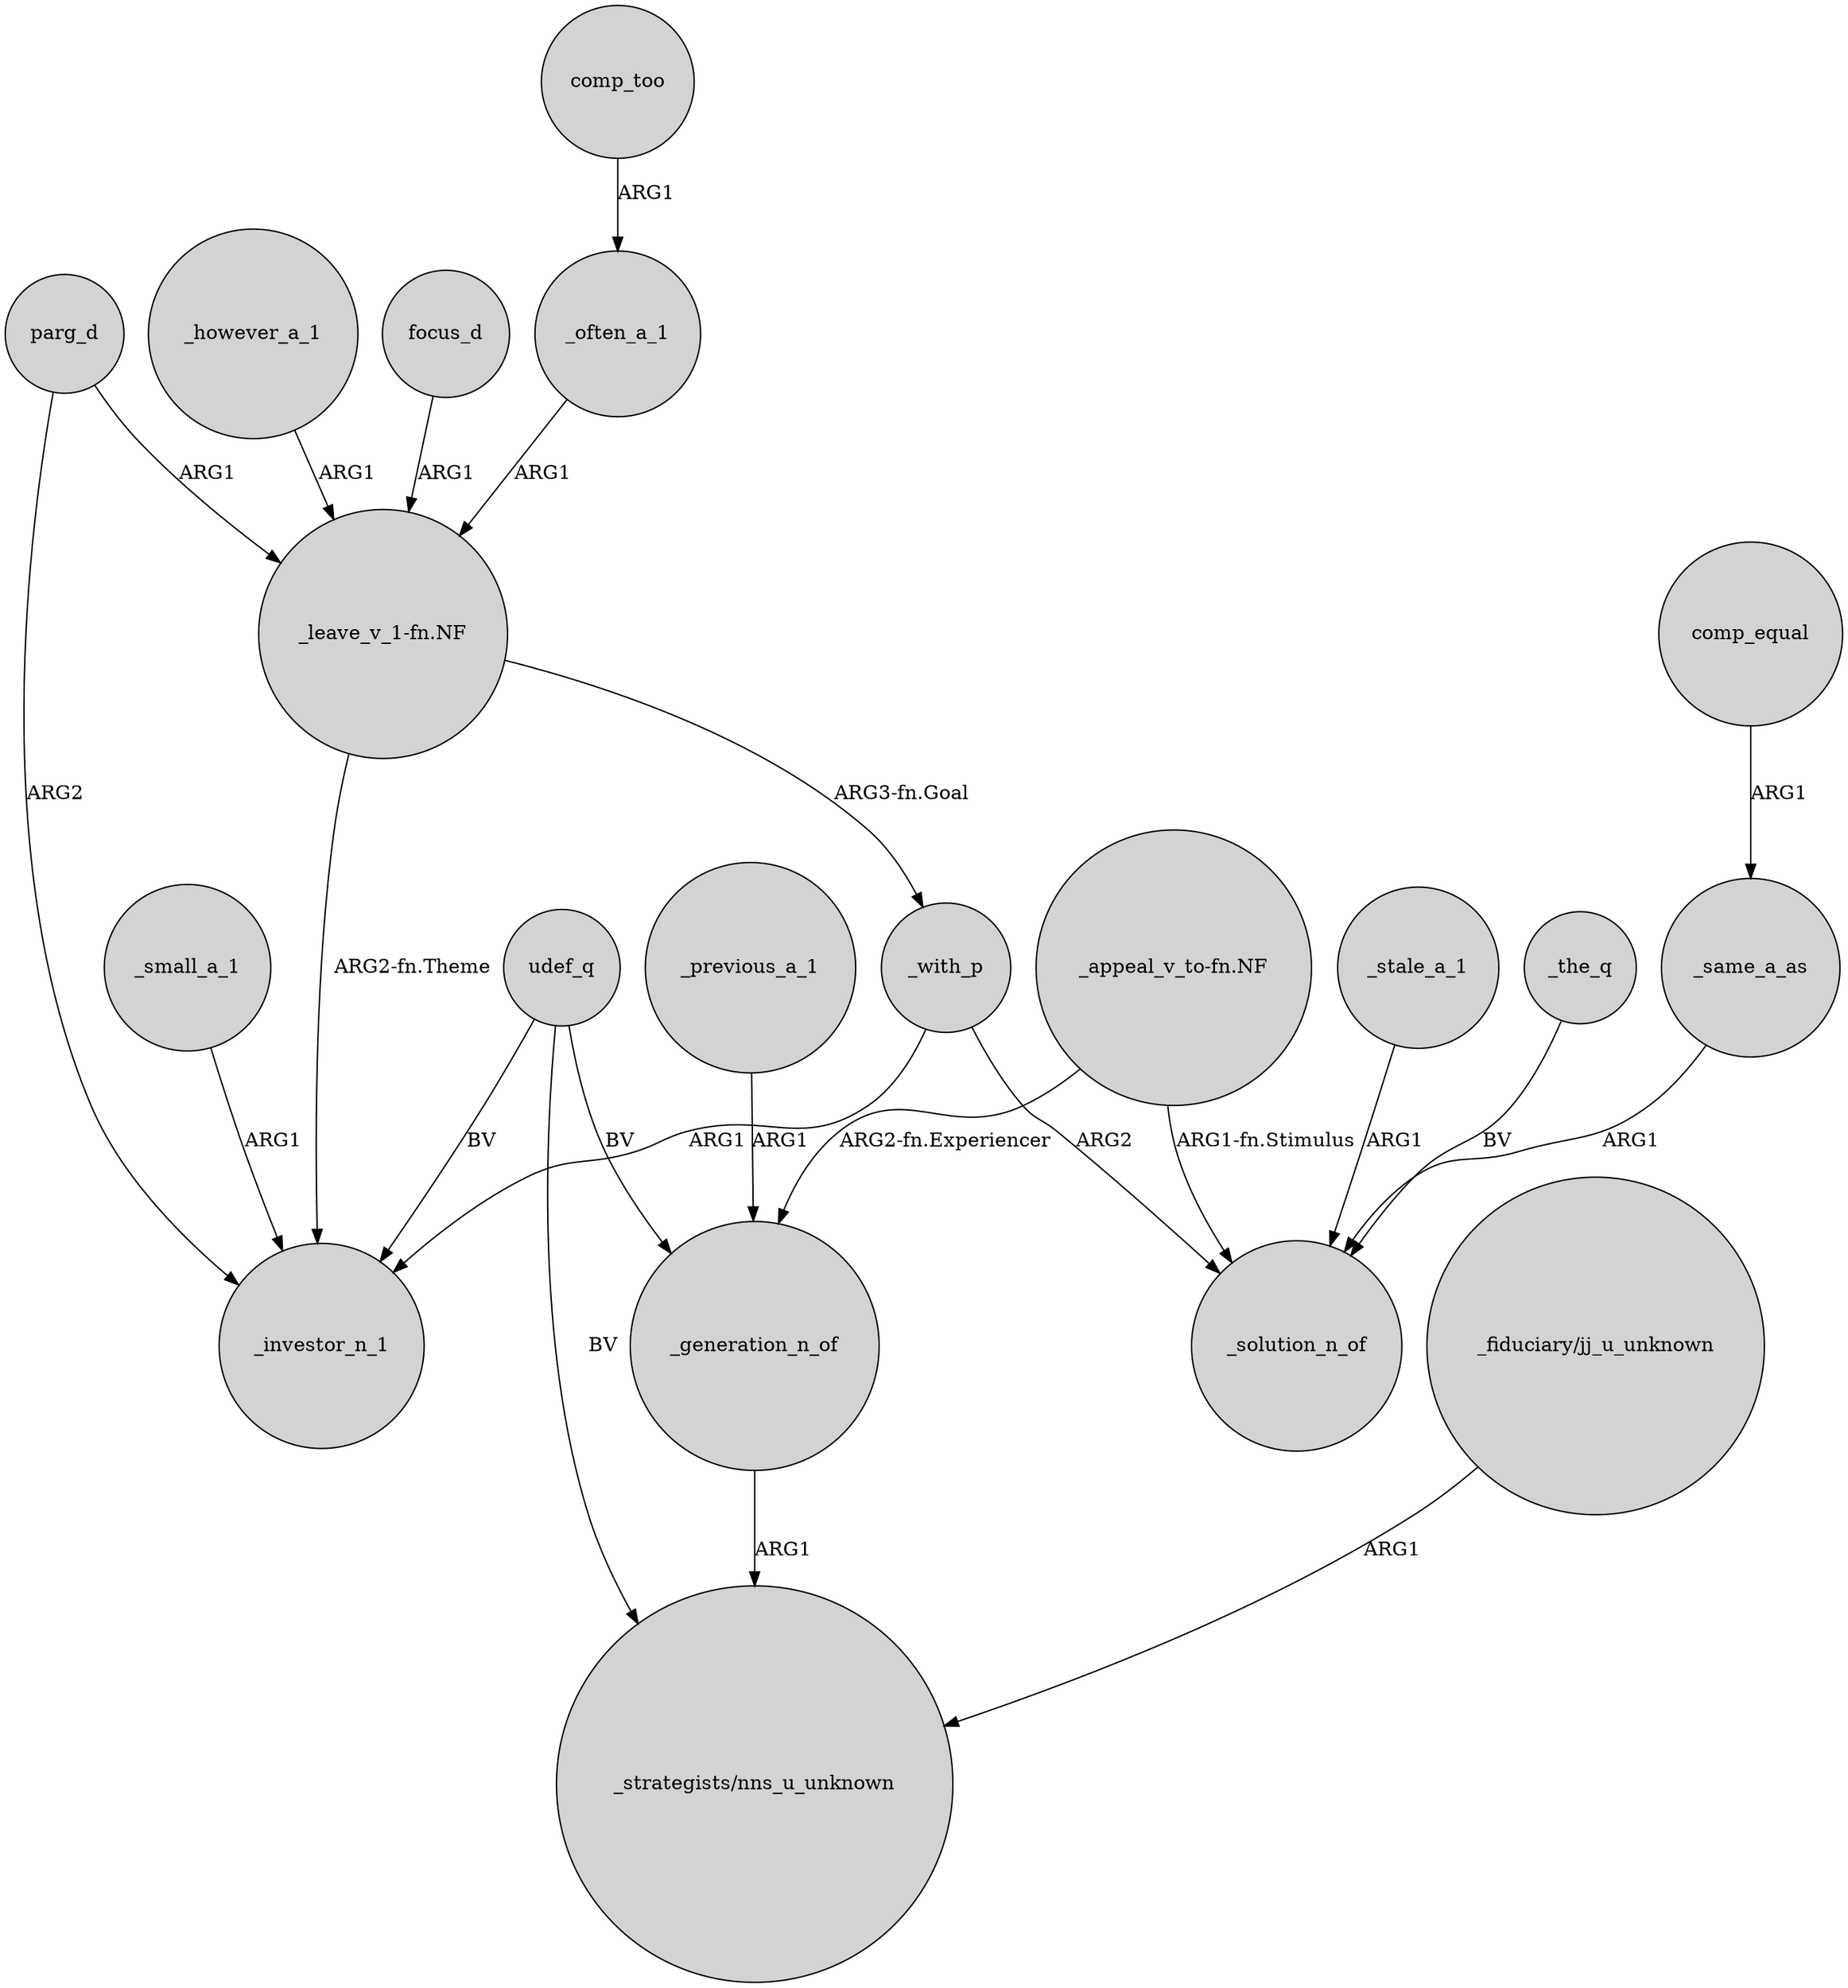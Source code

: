 digraph {
	node [shape=circle style=filled]
	comp_too -> _often_a_1 [label=ARG1]
	_previous_a_1 -> _generation_n_of [label=ARG1]
	parg_d -> _investor_n_1 [label=ARG2]
	udef_q -> _investor_n_1 [label=BV]
	_the_q -> _solution_n_of [label=BV]
	"_leave_v_1-fn.NF" -> _investor_n_1 [label="ARG2-fn.Theme"]
	"_appeal_v_to-fn.NF" -> _solution_n_of [label="ARG1-fn.Stimulus"]
	_however_a_1 -> "_leave_v_1-fn.NF" [label=ARG1]
	_with_p -> _investor_n_1 [label=ARG1]
	_often_a_1 -> "_leave_v_1-fn.NF" [label=ARG1]
	_generation_n_of -> "_strategists/nns_u_unknown" [label=ARG1]
	_small_a_1 -> _investor_n_1 [label=ARG1]
	parg_d -> "_leave_v_1-fn.NF" [label=ARG1]
	udef_q -> "_strategists/nns_u_unknown" [label=BV]
	"_leave_v_1-fn.NF" -> _with_p [label="ARG3-fn.Goal"]
	comp_equal -> _same_a_as [label=ARG1]
	_stale_a_1 -> _solution_n_of [label=ARG1]
	"_fiduciary/jj_u_unknown" -> "_strategists/nns_u_unknown" [label=ARG1]
	_same_a_as -> _solution_n_of [label=ARG1]
	udef_q -> _generation_n_of [label=BV]
	_with_p -> _solution_n_of [label=ARG2]
	focus_d -> "_leave_v_1-fn.NF" [label=ARG1]
	"_appeal_v_to-fn.NF" -> _generation_n_of [label="ARG2-fn.Experiencer"]
}
